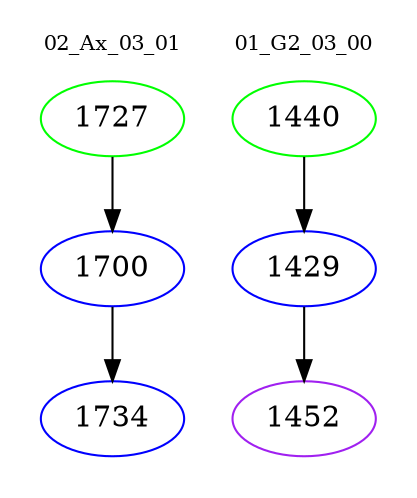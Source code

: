 digraph{
subgraph cluster_0 {
color = white
label = "02_Ax_03_01";
fontsize=10;
T0_1727 [label="1727", color="green"]
T0_1727 -> T0_1700 [color="black"]
T0_1700 [label="1700", color="blue"]
T0_1700 -> T0_1734 [color="black"]
T0_1734 [label="1734", color="blue"]
}
subgraph cluster_1 {
color = white
label = "01_G2_03_00";
fontsize=10;
T1_1440 [label="1440", color="green"]
T1_1440 -> T1_1429 [color="black"]
T1_1429 [label="1429", color="blue"]
T1_1429 -> T1_1452 [color="black"]
T1_1452 [label="1452", color="purple"]
}
}
